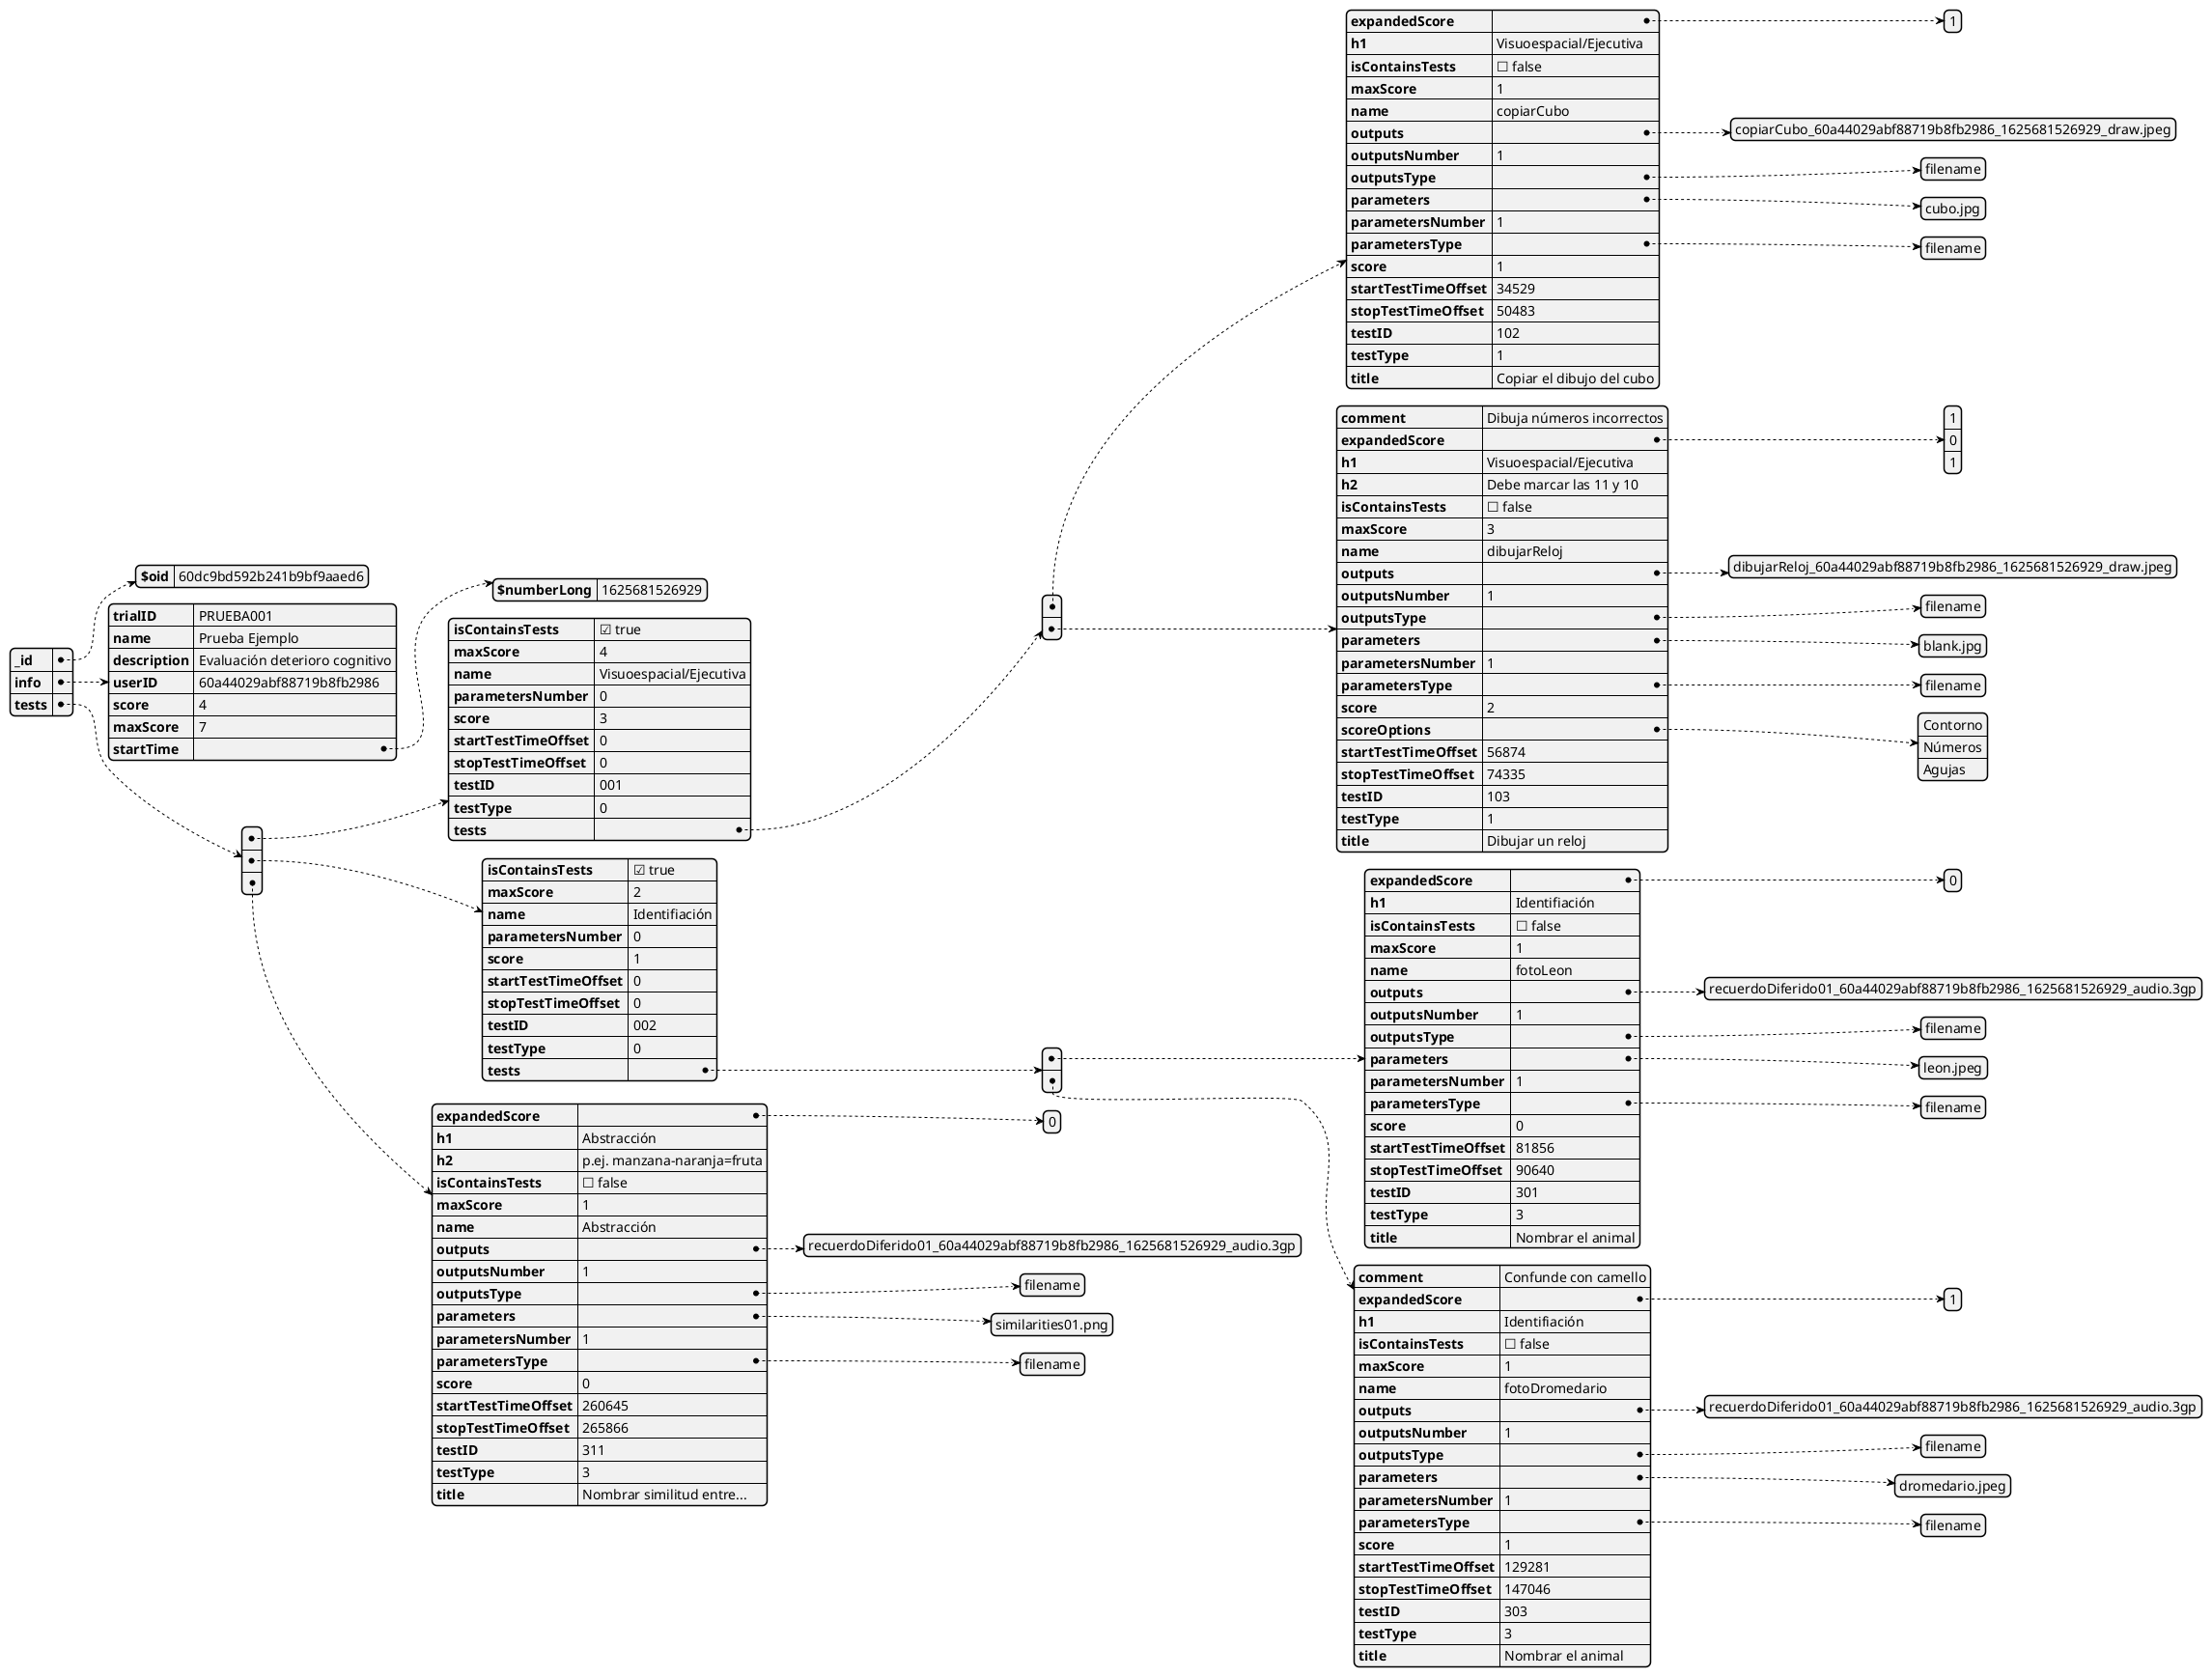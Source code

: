 @startjson
{
    "_id":{"$oid":"60dc9bd592b241b9bf9aaed6"},
    "info": {
        "trialID": "PRUEBA001",
        "name": "Prueba Ejemplo",
        "description": "Evaluación deterioro cognitivo",
        "userID": "60a44029abf88719b8fb2986",
        "score": 4,
        "maxScore": 7,
        "startTime": {
                            "$numberLong": "1625681526929"
                        }
    },
    "tests": [{
        "isContainsTests": true,
        "maxScore": 4,
        "name": "Visuoespacial/Ejecutiva",
        "parametersNumber": 0,
        "score": 3,
        "startTestTimeOffset": 0,
        "stopTestTimeOffset": 0,
        "testID": "001",
        "testType": 0,
        "tests": [ {
            "expandedScore": [1],
            "h1": "Visuoespacial/Ejecutiva",
            "isContainsTests": false,
            "maxScore": 1,
            "name": "copiarCubo",
            "outputs": ["copiarCubo_60a44029abf88719b8fb2986_1625681526929_draw.jpeg"],
            "outputsNumber": 1,
            "outputsType": ["filename"],
            "parameters": ["cubo.jpg"],
            "parametersNumber": 1,
            "parametersType": ["filename"],
            "score": 1,
            "startTestTimeOffset": 34529,
            "stopTestTimeOffset": 50483,
            "testID": "102",
            "testType": 1,
            "title": "Copiar el dibujo del cubo"
        }, {
            "comment": "Dibuja números incorrectos",
            "expandedScore": [1, 0, 1],
            "h1": "Visuoespacial/Ejecutiva",
            "h2": "Debe marcar las 11 y 10",
            "isContainsTests": false,
            "maxScore": 3,
            "name": "dibujarReloj",
            "outputs": ["dibujarReloj_60a44029abf88719b8fb2986_1625681526929_draw.jpeg"],
            "outputsNumber": 1,
            "outputsType": ["filename"],
            "parameters": ["blank.jpg"],
            "parametersNumber": 1,
            "parametersType": ["filename"],
            "score": 2,
            "scoreOptions": ["Contorno", "Números", "Agujas"],
            "startTestTimeOffset": 56874,
            "stopTestTimeOffset": 74335,
            "testID": "103",
            "testType": 1,
            "title": "Dibujar un reloj"
        }]
    }, {
        "isContainsTests": true,
        "maxScore": 2,
        "name": "Identifiación",
        "parametersNumber": 0,
        "score": 1,
        "startTestTimeOffset": 0,
        "stopTestTimeOffset": 0,
        "testID": "002",
        "testType": 0,
        "tests": [{
            "expandedScore": [0],
            "h1": "Identifiación",
            "isContainsTests": false,
            "maxScore": 1,
            "name": "fotoLeon",
            "outputs": ["recuerdoDiferido01_60a44029abf88719b8fb2986_1625681526929_audio.3gp"],
            "outputsNumber": 1,
            "outputsType": ["filename"],
            "parameters": ["leon.jpeg"],
            "parametersNumber": 1,
            "parametersType": ["filename"],
            "score": 0,
            "startTestTimeOffset": 81856,
            "stopTestTimeOffset": 90640,
            "testID": "301",
            "testType": 3,
            "title": "Nombrar el animal"
        },{
            "comment": "Confunde con camello",
            "expandedScore": [1],
            "h1": "Identifiación",
            "isContainsTests": false,
            "maxScore": 1,
            "name": "fotoDromedario",
            "outputs": ["recuerdoDiferido01_60a44029abf88719b8fb2986_1625681526929_audio.3gp"],
            "outputsNumber": 1,
            "outputsType": ["filename"],
            "parameters": ["dromedario.jpeg"],
            "parametersNumber": 1,
            "parametersType": ["filename"],
            "score": 1,
            "startTestTimeOffset": 129281,
            "stopTestTimeOffset": 147046,
            "testID": "303",
            "testType": 3,
            "title": "Nombrar el animal"
        }]},{
        "expandedScore": [0],
        "h1": "Abstracción",
        "h2": "p.ej. manzana-naranja=fruta",
        "isContainsTests": false,
        "maxScore": 1,
        "name": "Abstracción",
        "outputs": ["recuerdoDiferido01_60a44029abf88719b8fb2986_1625681526929_audio.3gp"],
        "outputsNumber": 1,
        "outputsType": ["filename"],
        "parameters": ["similarities01.png"],
        "parametersNumber": 1,
        "parametersType": ["filename"],
        "score": 0,
        "startTestTimeOffset": 260645,
        "stopTestTimeOffset": 265866,
        "testID": "311",
        "testType": 3,
        "title": "Nombrar similitud entre..."
    }]
}
@endjson
